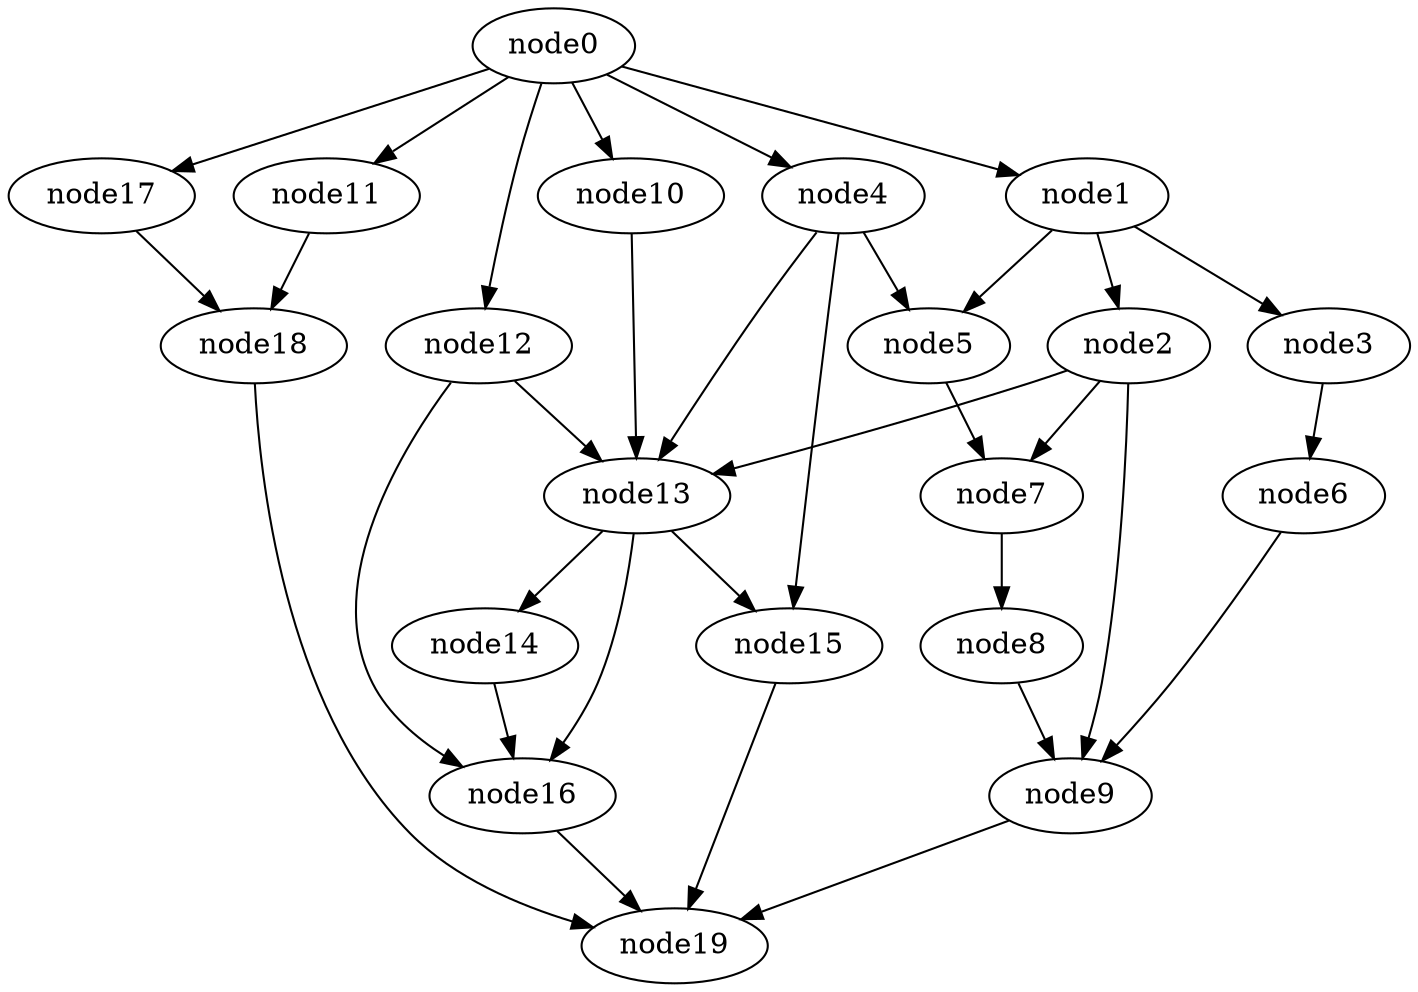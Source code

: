 digraph g{
	node19
	node18 -> node19
	node17 -> node18
	node16 -> node19
	node15 -> node19
	node14 -> node16
	node13 -> node16
	node13 -> node15
	node13 -> node14
	node12 -> node16
	node12 -> node13
	node11 -> node18
	node10 -> node13
	node9 -> node19
	node8 -> node9
	node7 -> node8
	node6 -> node9
	node5 -> node7
	node4 -> node15
	node4 -> node13
	node4 -> node5
	node3 -> node6
	node2 -> node13
	node2 -> node9
	node2 -> node7
	node1 -> node5
	node1 -> node3
	node1 -> node2
	node0 -> node17
	node0 -> node12
	node0 -> node11
	node0 -> node10
	node0 -> node4
	node0 -> node1
}
